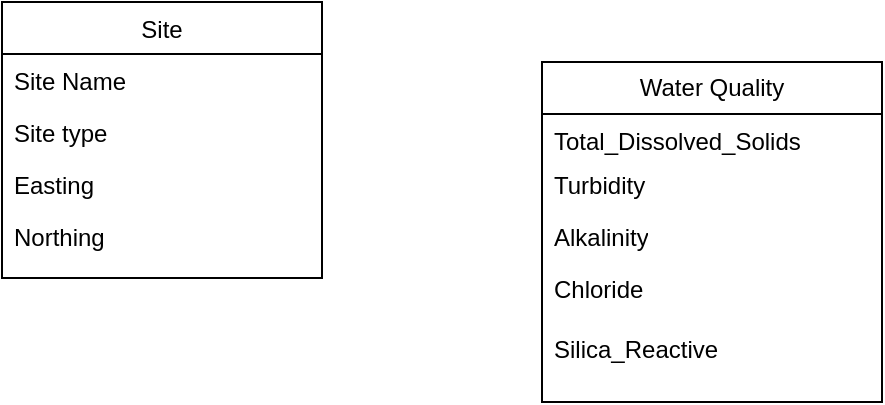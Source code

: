 <mxfile version="24.8.6">
  <diagram id="C5RBs43oDa-KdzZeNtuy" name="Page-1">
    <mxGraphModel dx="1562" dy="810" grid="1" gridSize="10" guides="1" tooltips="1" connect="1" arrows="1" fold="1" page="1" pageScale="1" pageWidth="827" pageHeight="1169" math="0" shadow="0">
      <root>
        <mxCell id="WIyWlLk6GJQsqaUBKTNV-0" />
        <mxCell id="WIyWlLk6GJQsqaUBKTNV-1" parent="WIyWlLk6GJQsqaUBKTNV-0" />
        <mxCell id="zkfFHV4jXpPFQw0GAbJ--0" value="Site " style="swimlane;fontStyle=0;align=center;verticalAlign=top;childLayout=stackLayout;horizontal=1;startSize=26;horizontalStack=0;resizeParent=1;resizeLast=0;collapsible=1;marginBottom=0;rounded=0;shadow=0;strokeWidth=1;" parent="WIyWlLk6GJQsqaUBKTNV-1" vertex="1">
          <mxGeometry x="220" y="120" width="160" height="138" as="geometry">
            <mxRectangle x="220" y="120" width="160" height="26" as="alternateBounds" />
          </mxGeometry>
        </mxCell>
        <mxCell id="zkfFHV4jXpPFQw0GAbJ--1" value="Site Name" style="text;align=left;verticalAlign=top;spacingLeft=4;spacingRight=4;overflow=hidden;rotatable=0;points=[[0,0.5],[1,0.5]];portConstraint=eastwest;" parent="zkfFHV4jXpPFQw0GAbJ--0" vertex="1">
          <mxGeometry y="26" width="160" height="26" as="geometry" />
        </mxCell>
        <mxCell id="zkfFHV4jXpPFQw0GAbJ--2" value="Site type" style="text;align=left;verticalAlign=top;spacingLeft=4;spacingRight=4;overflow=hidden;rotatable=0;points=[[0,0.5],[1,0.5]];portConstraint=eastwest;rounded=0;shadow=0;html=0;" parent="zkfFHV4jXpPFQw0GAbJ--0" vertex="1">
          <mxGeometry y="52" width="160" height="26" as="geometry" />
        </mxCell>
        <mxCell id="zkfFHV4jXpPFQw0GAbJ--3" value="Easting" style="text;align=left;verticalAlign=top;spacingLeft=4;spacingRight=4;overflow=hidden;rotatable=0;points=[[0,0.5],[1,0.5]];portConstraint=eastwest;rounded=0;shadow=0;html=0;" parent="zkfFHV4jXpPFQw0GAbJ--0" vertex="1">
          <mxGeometry y="78" width="160" height="26" as="geometry" />
        </mxCell>
        <mxCell id="cH4Yggzv1ZhbGqcqMfhR-1" value="Northing" style="text;strokeColor=none;align=left;fillColor=none;html=1;verticalAlign=top;whiteSpace=wrap;rounded=0;spacingLeft=4;spacingRight=4;" vertex="1" parent="zkfFHV4jXpPFQw0GAbJ--0">
          <mxGeometry y="104" width="160" height="30" as="geometry" />
        </mxCell>
        <mxCell id="cH4Yggzv1ZhbGqcqMfhR-2" value="Water Quality" style="swimlane;fontStyle=0;childLayout=stackLayout;horizontal=1;startSize=26;fillColor=none;horizontalStack=0;resizeParent=1;resizeParentMax=0;resizeLast=0;collapsible=1;marginBottom=0;whiteSpace=wrap;html=1;" vertex="1" parent="WIyWlLk6GJQsqaUBKTNV-1">
          <mxGeometry x="490" y="150" width="170" height="170" as="geometry" />
        </mxCell>
        <mxCell id="cH4Yggzv1ZhbGqcqMfhR-3" value="Total_Dissolved_Solids" style="text;strokeColor=none;fillColor=none;align=left;verticalAlign=top;spacingLeft=4;spacingRight=4;overflow=hidden;rotatable=0;points=[[0,0.5],[1,0.5]];portConstraint=eastwest;whiteSpace=wrap;html=1;" vertex="1" parent="cH4Yggzv1ZhbGqcqMfhR-2">
          <mxGeometry y="26" width="170" height="22" as="geometry" />
        </mxCell>
        <mxCell id="cH4Yggzv1ZhbGqcqMfhR-4" value="Turbidity" style="text;strokeColor=none;fillColor=none;align=left;verticalAlign=top;spacingLeft=4;spacingRight=4;overflow=hidden;rotatable=0;points=[[0,0.5],[1,0.5]];portConstraint=eastwest;whiteSpace=wrap;html=1;" vertex="1" parent="cH4Yggzv1ZhbGqcqMfhR-2">
          <mxGeometry y="48" width="170" height="26" as="geometry" />
        </mxCell>
        <mxCell id="cH4Yggzv1ZhbGqcqMfhR-5" value="Alkalinity" style="text;strokeColor=none;fillColor=none;align=left;verticalAlign=top;spacingLeft=4;spacingRight=4;overflow=hidden;rotatable=0;points=[[0,0.5],[1,0.5]];portConstraint=eastwest;whiteSpace=wrap;html=1;" vertex="1" parent="cH4Yggzv1ZhbGqcqMfhR-2">
          <mxGeometry y="74" width="170" height="26" as="geometry" />
        </mxCell>
        <mxCell id="cH4Yggzv1ZhbGqcqMfhR-11" value="Chloride" style="text;strokeColor=none;align=left;fillColor=none;html=1;verticalAlign=top;whiteSpace=wrap;rounded=0;spacingLeft=4;spacingRight=4;" vertex="1" parent="cH4Yggzv1ZhbGqcqMfhR-2">
          <mxGeometry y="100" width="170" height="30" as="geometry" />
        </mxCell>
        <mxCell id="cH4Yggzv1ZhbGqcqMfhR-12" value="Silica_Reactive" style="text;whiteSpace=wrap;spacingLeft=4;spacingRight=4;" vertex="1" parent="cH4Yggzv1ZhbGqcqMfhR-2">
          <mxGeometry y="130" width="170" height="40" as="geometry" />
        </mxCell>
      </root>
    </mxGraphModel>
  </diagram>
</mxfile>
